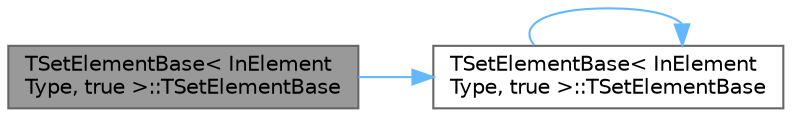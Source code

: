 digraph "TSetElementBase&lt; InElementType, true &gt;::TSetElementBase"
{
 // INTERACTIVE_SVG=YES
 // LATEX_PDF_SIZE
  bgcolor="transparent";
  edge [fontname=Helvetica,fontsize=10,labelfontname=Helvetica,labelfontsize=10];
  node [fontname=Helvetica,fontsize=10,shape=box,height=0.2,width=0.4];
  rankdir="LR";
  Node1 [id="Node000001",label="TSetElementBase\< InElement\lType, true \>::TSetElementBase",height=0.2,width=0.4,color="gray40", fillcolor="grey60", style="filled", fontcolor="black",tooltip=" "];
  Node1 -> Node2 [id="edge1_Node000001_Node000002",color="steelblue1",style="solid",tooltip=" "];
  Node2 [id="Node000002",label="TSetElementBase\< InElement\lType, true \>::TSetElementBase",height=0.2,width=0.4,color="grey40", fillcolor="white", style="filled",URL="$d7/d05/classTSetElementBase_3_01InElementType_00_01true_01_4.html#a35260c54ff6a2c1b8d31e35b047c2670",tooltip=" "];
  Node2 -> Node2 [id="edge2_Node000002_Node000002",color="steelblue1",style="solid",tooltip=" "];
}
